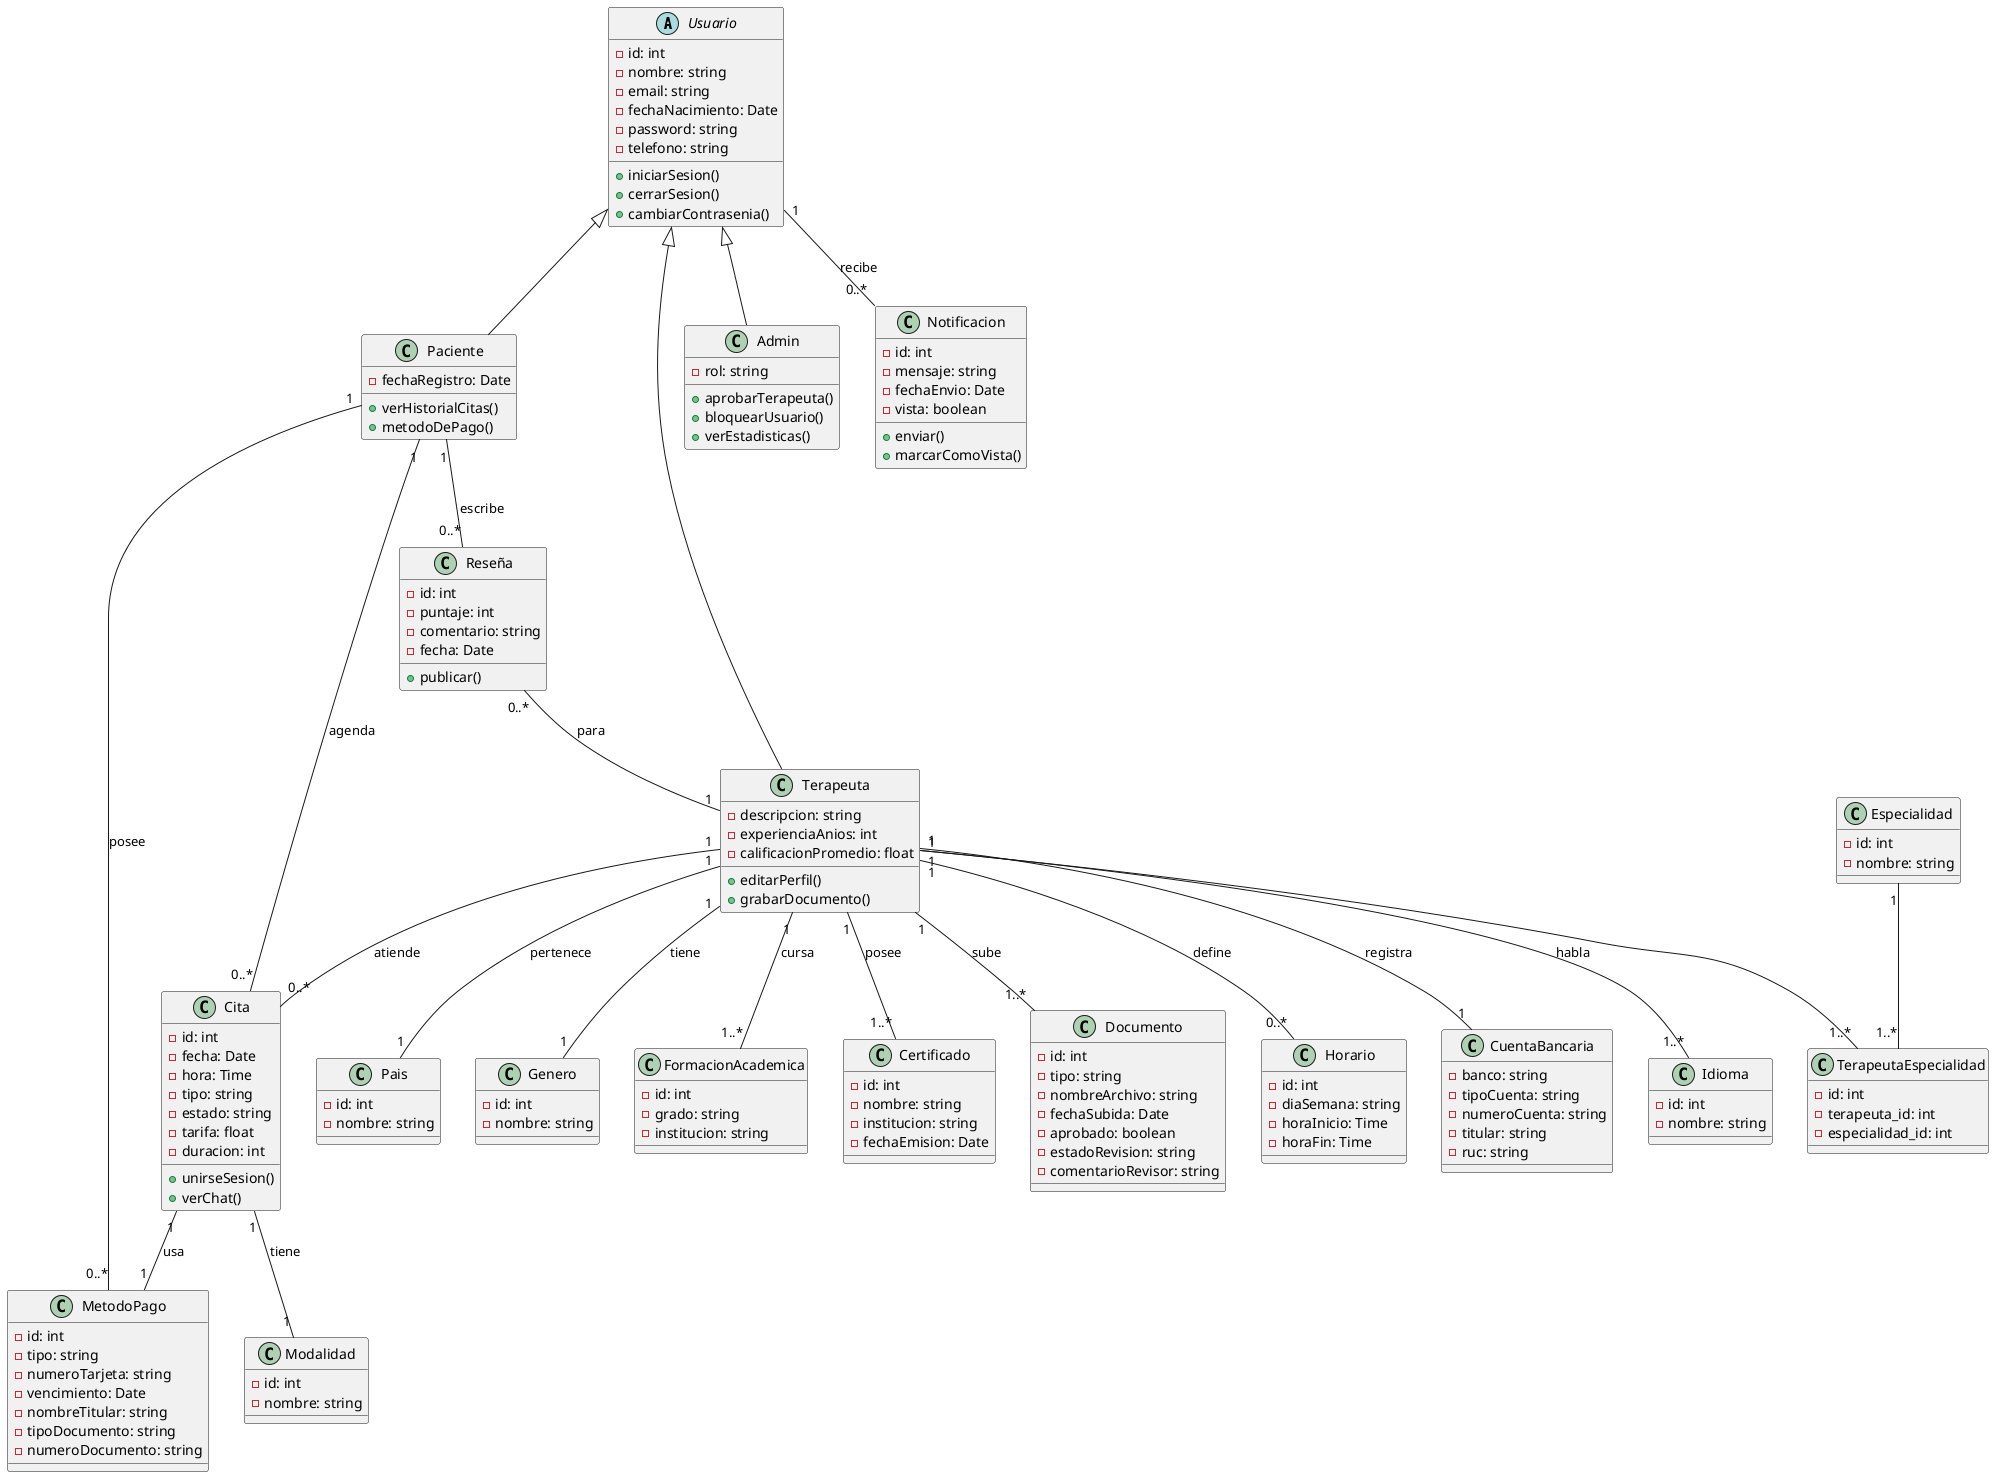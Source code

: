@startuml DIAGRAMA DE CLASES - VERSIÓN 06

abstract class Usuario {
    - id: int
    - nombre: string
    - email: string
    - fechaNacimiento: Date
    - password: string
    - telefono: string

    + iniciarSesion()
    + cerrarSesion()
    + cambiarContrasenia()
}

class Paciente {
    - fechaRegistro: Date

    + verHistorialCitas()
    + metodoDePago()
}

class Terapeuta {
    - descripcion: string
    - experienciaAnios: int
    - calificacionPromedio: float

    + editarPerfil()
    + grabarDocumento()
}

class Admin {
    - rol: string

    + aprobarTerapeuta()
    + bloquearUsuario()
    + verEstadisticas()
}

class Cita {
    - id: int
    - fecha: Date
    - hora: Time
    - tipo: string
    - estado: string
    - tarifa: float
    - duracion: int

    + unirseSesion()
    + verChat()
}

class Modalidad {
    - id: int
    - nombre: string
}

class Especialidad {
    - id: int
    - nombre: string
}

class TerapeutaEspecialidad {
    - id: int
    - terapeuta_id: int
    - especialidad_id: int
}

class Idioma {
    - id: int
    - nombre: string
}

class Pais {
    - id: int
    - nombre: string
}

class Genero {
    - id: int
    - nombre: string
}

class FormacionAcademica {
    - id: int
    - grado: string
    - institucion: string
}

class Reseña {
    - id: int
    - puntaje: int
    - comentario: string
    - fecha: Date

    + publicar()
}

class Notificacion {
    - id: int
    - mensaje: string
    - fechaEnvio: Date
    - vista: boolean

    + enviar()
    + marcarComoVista()
}

class Certificado {
    - id: int
    - nombre: string
    - institucion: string
    - fechaEmision: Date
}

class MetodoPago {
    - id: int
    - tipo: string
    - numeroTarjeta: string
    - vencimiento: Date
    - nombreTitular: string
    - tipoDocumento: string
    - numeroDocumento: string
}

class Documento {
    - id: int
    - tipo: string
    - nombreArchivo: string
    - fechaSubida: Date
    - aprobado: boolean
    - estadoRevision: string
    - comentarioRevisor: string
}

class Horario {
    - id: int
    - diaSemana: string
    - horaInicio: Time
    - horaFin: Time
}

class CuentaBancaria {
    - banco: string
    - tipoCuenta: string
    - numeroCuenta: string
    - titular: string
    - ruc: string
}

' Herencias
Usuario <|-- Paciente
Usuario <|-- Terapeuta
Usuario <|-- Admin

' Relaciones paciente
Paciente "1" -- "0..*" Reseña : escribe
Paciente "1" -- "0..*" Cita : agenda
Paciente "1" -- "0..*" MetodoPago : posee

' Relaciones terapeuta y tabla intermedia
Terapeuta "1" -- "1..*" TerapeutaEspecialidad
Especialidad "1" -- "1..*" TerapeutaEspecialidad

Terapeuta "1" -- "1..*" Idioma : habla
Terapeuta "1" -- "1" Pais : pertenece
Terapeuta "1" -- "1" Genero : tiene
Terapeuta "1" -- "1..*" FormacionAcademica : cursa
Terapeuta "1" -- "1..*" Certificado : posee
Terapeuta "1" -- "1..*" Documento : sube
Terapeuta "1" -- "0..*" Horario : define
Terapeuta "1" -- "1" CuentaBancaria : registra
Terapeuta "1" -- "0..*" Cita : atiende

' Modalidad y Cita
Cita "1" -- "1" Modalidad : tiene

' Cita asociada a Método de Pago
Cita "1" -- "1" MetodoPago : usa

' Notificaciones
Usuario "1" -- "0..*" Notificacion : recibe

' Reseñas
Reseña "0..*" -- "1" Terapeuta : para

@enduml
